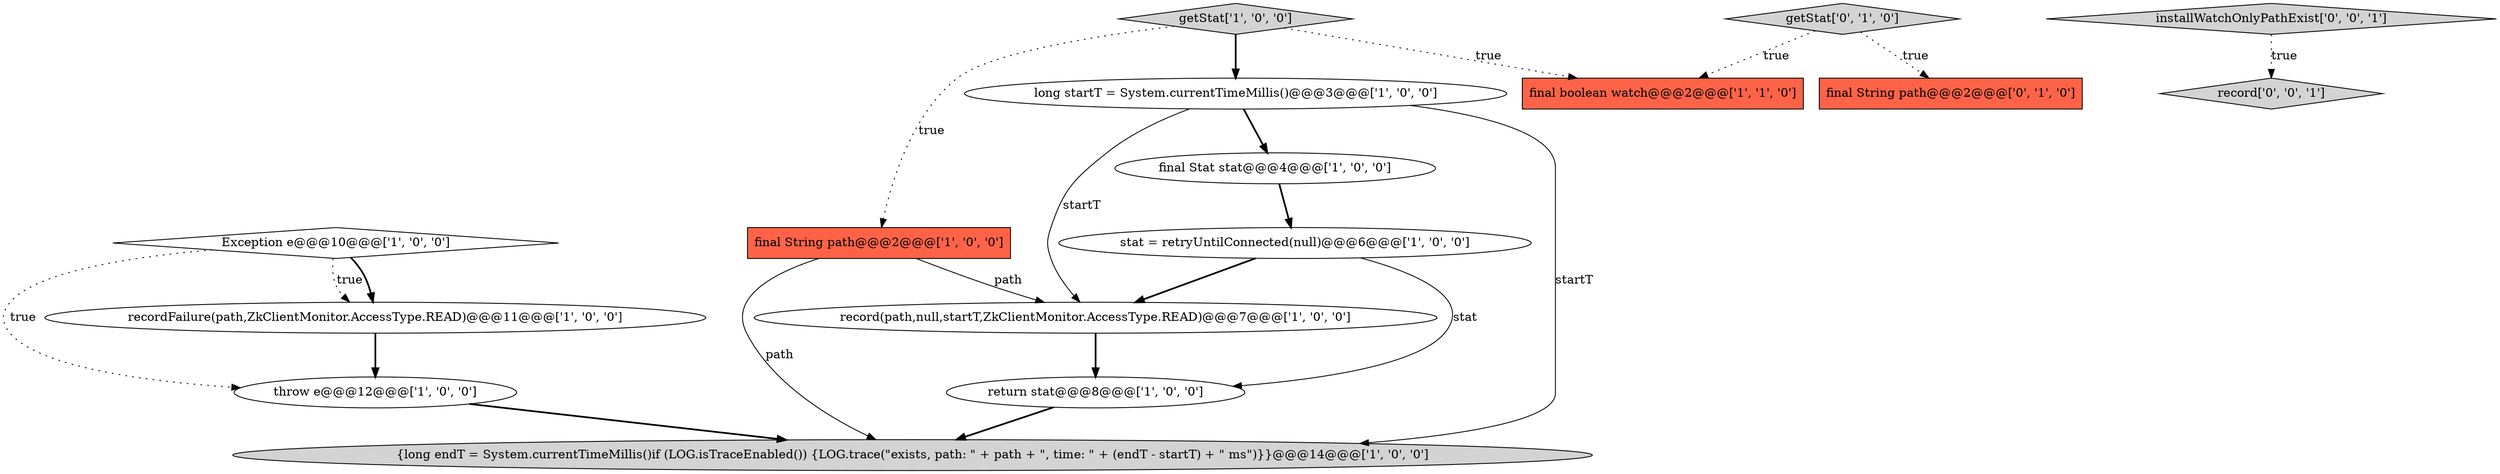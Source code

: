 digraph {
8 [style = filled, label = "throw e@@@12@@@['1', '0', '0']", fillcolor = white, shape = ellipse image = "AAA0AAABBB1BBB"];
4 [style = filled, label = "return stat@@@8@@@['1', '0', '0']", fillcolor = white, shape = ellipse image = "AAA0AAABBB1BBB"];
1 [style = filled, label = "final Stat stat@@@4@@@['1', '0', '0']", fillcolor = white, shape = ellipse image = "AAA0AAABBB1BBB"];
3 [style = filled, label = "record(path,null,startT,ZkClientMonitor.AccessType.READ)@@@7@@@['1', '0', '0']", fillcolor = white, shape = ellipse image = "AAA0AAABBB1BBB"];
11 [style = filled, label = "Exception e@@@10@@@['1', '0', '0']", fillcolor = white, shape = diamond image = "AAA0AAABBB1BBB"];
5 [style = filled, label = "final boolean watch@@@2@@@['1', '1', '0']", fillcolor = tomato, shape = box image = "AAA0AAABBB1BBB"];
0 [style = filled, label = "{long endT = System.currentTimeMillis()if (LOG.isTraceEnabled()) {LOG.trace(\"exists, path: \" + path + \", time: \" + (endT - startT) + \" ms\")}}@@@14@@@['1', '0', '0']", fillcolor = lightgray, shape = ellipse image = "AAA0AAABBB1BBB"];
9 [style = filled, label = "long startT = System.currentTimeMillis()@@@3@@@['1', '0', '0']", fillcolor = white, shape = ellipse image = "AAA0AAABBB1BBB"];
7 [style = filled, label = "recordFailure(path,ZkClientMonitor.AccessType.READ)@@@11@@@['1', '0', '0']", fillcolor = white, shape = ellipse image = "AAA0AAABBB1BBB"];
14 [style = filled, label = "record['0', '0', '1']", fillcolor = lightgray, shape = diamond image = "AAA0AAABBB3BBB"];
2 [style = filled, label = "final String path@@@2@@@['1', '0', '0']", fillcolor = tomato, shape = box image = "AAA0AAABBB1BBB"];
13 [style = filled, label = "final String path@@@2@@@['0', '1', '0']", fillcolor = tomato, shape = box image = "AAA0AAABBB2BBB"];
15 [style = filled, label = "installWatchOnlyPathExist['0', '0', '1']", fillcolor = lightgray, shape = diamond image = "AAA0AAABBB3BBB"];
10 [style = filled, label = "stat = retryUntilConnected(null)@@@6@@@['1', '0', '0']", fillcolor = white, shape = ellipse image = "AAA0AAABBB1BBB"];
12 [style = filled, label = "getStat['0', '1', '0']", fillcolor = lightgray, shape = diamond image = "AAA0AAABBB2BBB"];
6 [style = filled, label = "getStat['1', '0', '0']", fillcolor = lightgray, shape = diamond image = "AAA0AAABBB1BBB"];
11->7 [style = dotted, label="true"];
10->4 [style = solid, label="stat"];
2->0 [style = solid, label="path"];
2->3 [style = solid, label="path"];
10->3 [style = bold, label=""];
15->14 [style = dotted, label="true"];
7->8 [style = bold, label=""];
3->4 [style = bold, label=""];
4->0 [style = bold, label=""];
8->0 [style = bold, label=""];
12->13 [style = dotted, label="true"];
6->2 [style = dotted, label="true"];
12->5 [style = dotted, label="true"];
9->0 [style = solid, label="startT"];
11->8 [style = dotted, label="true"];
6->9 [style = bold, label=""];
9->1 [style = bold, label=""];
1->10 [style = bold, label=""];
9->3 [style = solid, label="startT"];
11->7 [style = bold, label=""];
6->5 [style = dotted, label="true"];
}

